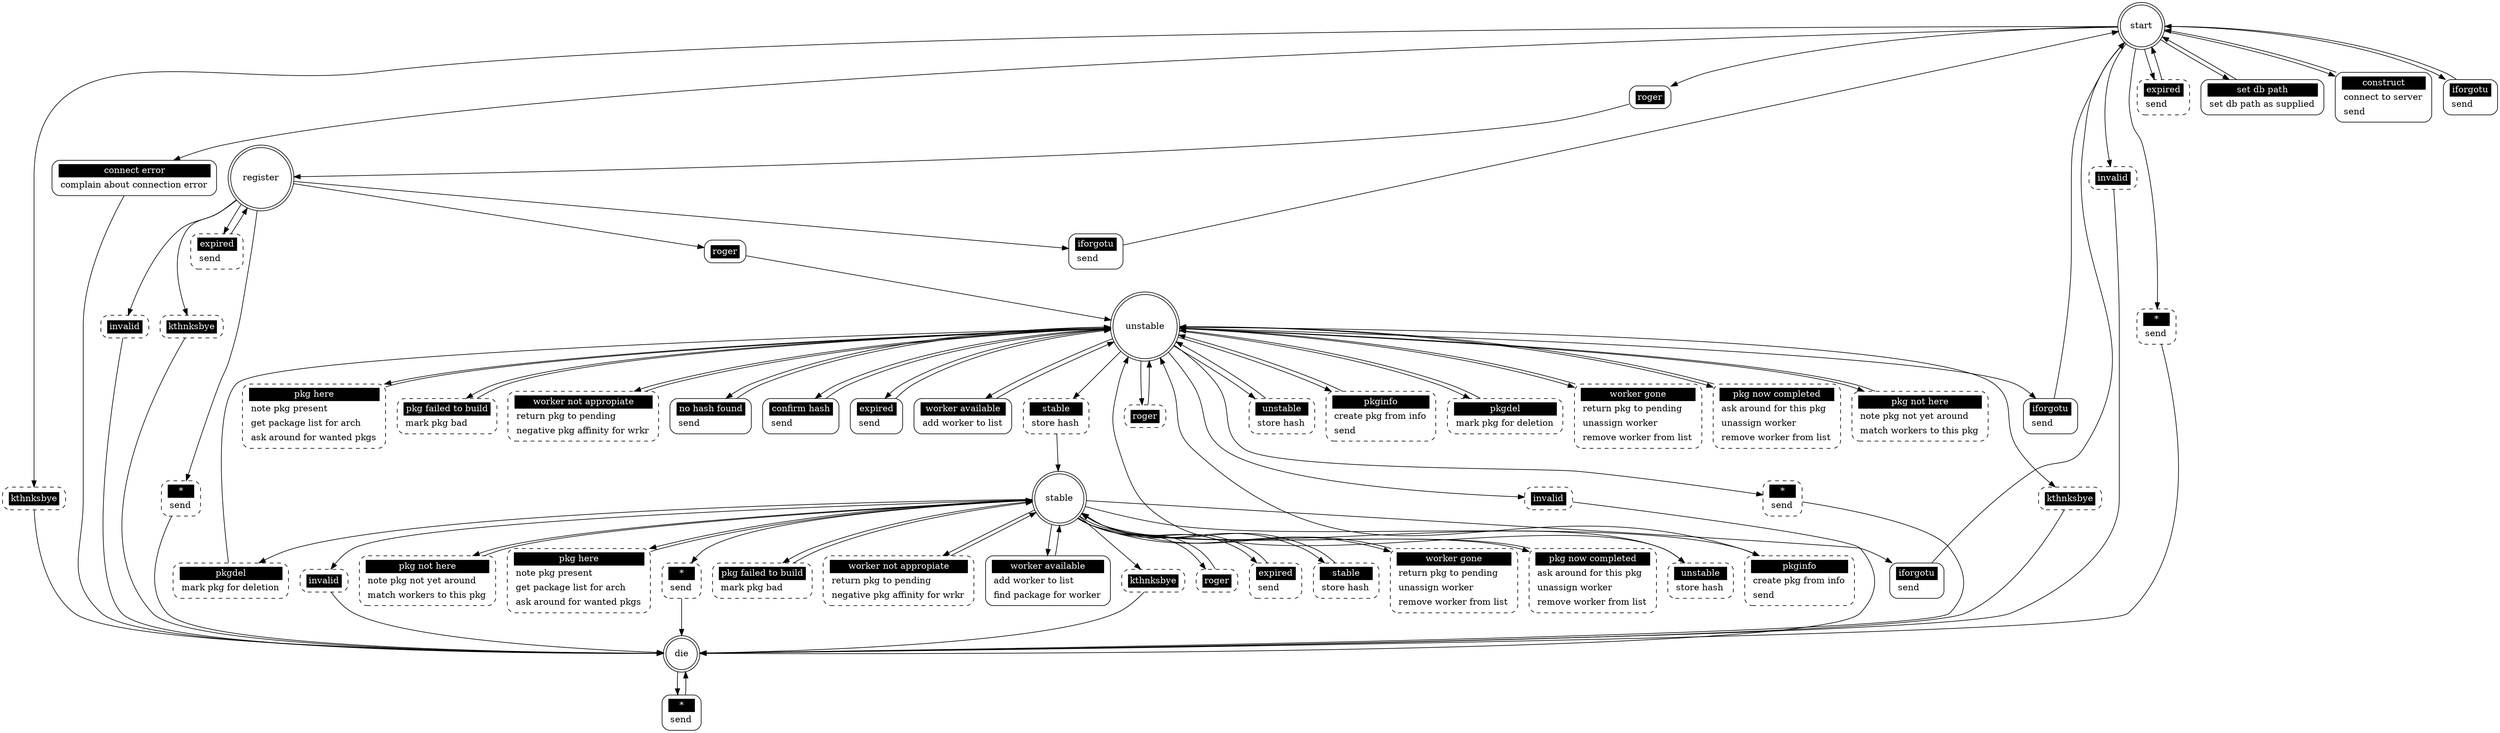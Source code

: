 ## Automatically generated from pkgimport_grapher.xml by gsl
digraph "pkgimport_grapher" {

 "start" [shape = "doublecircle"];
 "start invalid" [shape = "Mrecord" style = dashed label = <<table border="0" cellborder="0" cellpadding="3" bgcolor="white"><tr><td bgcolor="black" align="center" colspan="2"><font color="white">invalid</font></td></tr></table>>];
 "start" -> "start invalid";
 "start invalid" -> "die";
 "start *" [shape = "Mrecord" style = dashed label = <<table border="0" cellborder="0" cellpadding="3" bgcolor="white"><tr><td bgcolor="black" align="center" colspan="2"><font color="white">*</font></td></tr><tr><td align="left" port="r3">send</td></tr></table>>];
 "start" -> "start *";
 "start *" -> "die";
 "start kthnksbye" [shape = "Mrecord" style = dashed label = <<table border="0" cellborder="0" cellpadding="3" bgcolor="white"><tr><td bgcolor="black" align="center" colspan="2"><font color="white">kthnksbye</font></td></tr></table>>];
 "start" -> "start kthnksbye";
 "start kthnksbye" -> "die";
 "start expired" [shape = "Mrecord" style = dashed label = <<table border="0" cellborder="0" cellpadding="3" bgcolor="white"><tr><td bgcolor="black" align="center" colspan="2"><font color="white">expired</font></td></tr><tr><td align="left" port="r3">send</td></tr></table>>];
 "start" -> "start expired";
 "start expired" -> "start";
 "start set db path" [shape = "Mrecord" style = solid label = <<table border="0" cellborder="0" cellpadding="3" bgcolor="white"><tr><td bgcolor="black" align="center" colspan="2"><font color="white">set db path</font></td></tr><tr><td align="left" port="r3">set db path as supplied</td></tr></table>>];
 "start" -> "start set db path";
 "start set db path" -> "start";
 "start construct" [shape = "Mrecord" style = solid label = <<table border="0" cellborder="0" cellpadding="3" bgcolor="white"><tr><td bgcolor="black" align="center" colspan="2"><font color="white">construct</font></td></tr><tr><td align="left" port="r3">connect to server</td></tr><tr><td align="left" port="r3">send</td></tr></table>>];
 "start" -> "start construct";
 "start construct" -> "start";
 "start roger" [shape = "Mrecord" style = solid label = <<table border="0" cellborder="0" cellpadding="3" bgcolor="white"><tr><td bgcolor="black" align="center" colspan="2"><font color="white">roger</font></td></tr></table>>];
 "start" -> "start roger";
 "start roger" -> "register";
 "start connect error" [shape = "Mrecord" style = solid label = <<table border="0" cellborder="0" cellpadding="3" bgcolor="white"><tr><td bgcolor="black" align="center" colspan="2"><font color="white">connect error</font></td></tr><tr><td align="left" port="r3">complain about connection error</td></tr></table>>];
 "start" -> "start connect error";
 "start connect error" -> "die";
 "start iforgotu" [shape = "Mrecord" style = solid label = <<table border="0" cellborder="0" cellpadding="3" bgcolor="white"><tr><td bgcolor="black" align="center" colspan="2"><font color="white">iforgotu</font></td></tr><tr><td align="left" port="r3">send</td></tr></table>>];
 "start" -> "start iforgotu";
 "start iforgotu" -> "start";

 "register" [shape = "doublecircle"];
 "register invalid" [shape = "Mrecord" style = dashed label = <<table border="0" cellborder="0" cellpadding="3" bgcolor="white"><tr><td bgcolor="black" align="center" colspan="2"><font color="white">invalid</font></td></tr></table>>];
 "register" -> "register invalid";
 "register invalid" -> "die";
 "register *" [shape = "Mrecord" style = dashed label = <<table border="0" cellborder="0" cellpadding="3" bgcolor="white"><tr><td bgcolor="black" align="center" colspan="2"><font color="white">*</font></td></tr><tr><td align="left" port="r3">send</td></tr></table>>];
 "register" -> "register *";
 "register *" -> "die";
 "register kthnksbye" [shape = "Mrecord" style = dashed label = <<table border="0" cellborder="0" cellpadding="3" bgcolor="white"><tr><td bgcolor="black" align="center" colspan="2"><font color="white">kthnksbye</font></td></tr></table>>];
 "register" -> "register kthnksbye";
 "register kthnksbye" -> "die";
 "register expired" [shape = "Mrecord" style = dashed label = <<table border="0" cellborder="0" cellpadding="3" bgcolor="white"><tr><td bgcolor="black" align="center" colspan="2"><font color="white">expired</font></td></tr><tr><td align="left" port="r3">send</td></tr></table>>];
 "register" -> "register expired";
 "register expired" -> "register";
 "register roger" [shape = "Mrecord" style = solid label = <<table border="0" cellborder="0" cellpadding="3" bgcolor="white"><tr><td bgcolor="black" align="center" colspan="2"><font color="white">roger</font></td></tr></table>>];
 "register" -> "register roger";
 "register roger" -> "unstable";
 "register iforgotu" [shape = "Mrecord" style = solid label = <<table border="0" cellborder="0" cellpadding="3" bgcolor="white"><tr><td bgcolor="black" align="center" colspan="2"><font color="white">iforgotu</font></td></tr><tr><td align="left" port="r3">send</td></tr></table>>];
 "register" -> "register iforgotu";
 "register iforgotu" -> "start";

 "unstable" [shape = "doublecircle"];
 "unstable invalid" [shape = "Mrecord" style = dashed label = <<table border="0" cellborder="0" cellpadding="3" bgcolor="white"><tr><td bgcolor="black" align="center" colspan="2"><font color="white">invalid</font></td></tr></table>>];
 "unstable" -> "unstable invalid";
 "unstable invalid" -> "die";
 "unstable roger" [shape = "Mrecord" style = dashed label = <<table border="0" cellborder="0" cellpadding="3" bgcolor="white"><tr><td bgcolor="black" align="center" colspan="2"><font color="white">roger</font></td></tr></table>>];
 "unstable" -> "unstable roger";
 "unstable roger" -> "unstable";
 "unstable *" [shape = "Mrecord" style = dashed label = <<table border="0" cellborder="0" cellpadding="3" bgcolor="white"><tr><td bgcolor="black" align="center" colspan="2"><font color="white">*</font></td></tr><tr><td align="left" port="r3">send</td></tr></table>>];
 "unstable" -> "unstable *";
 "unstable *" -> "die";
 "unstable kthnksbye" [shape = "Mrecord" style = dashed label = <<table border="0" cellborder="0" cellpadding="3" bgcolor="white"><tr><td bgcolor="black" align="center" colspan="2"><font color="white">kthnksbye</font></td></tr></table>>];
 "unstable" -> "unstable kthnksbye";
 "unstable kthnksbye" -> "die";
 "unstable stable" [shape = "Mrecord" style = dashed label = <<table border="0" cellborder="0" cellpadding="3" bgcolor="white"><tr><td bgcolor="black" align="center" colspan="2"><font color="white">stable</font></td></tr><tr><td align="left" port="r3">store hash</td></tr></table>>];
 "unstable" -> "unstable stable";
 "unstable stable" -> "stable";
 "unstable unstable" [shape = "Mrecord" style = dashed label = <<table border="0" cellborder="0" cellpadding="3" bgcolor="white"><tr><td bgcolor="black" align="center" colspan="2"><font color="white">unstable</font></td></tr><tr><td align="left" port="r3">store hash</td></tr></table>>];
 "unstable" -> "unstable unstable";
 "unstable unstable" -> "unstable";
 "unstable pkginfo" [shape = "Mrecord" style = dashed label = <<table border="0" cellborder="0" cellpadding="3" bgcolor="white"><tr><td bgcolor="black" align="center" colspan="2"><font color="white">pkginfo</font></td></tr><tr><td align="left" port="r3">create pkg from info</td></tr><tr><td align="left" port="r3">send</td></tr></table>>];
 "unstable" -> "unstable pkginfo";
 "unstable pkginfo" -> "unstable";
 "unstable pkgdel" [shape = "Mrecord" style = dashed label = <<table border="0" cellborder="0" cellpadding="3" bgcolor="white"><tr><td bgcolor="black" align="center" colspan="2"><font color="white">pkgdel</font></td></tr><tr><td align="left" port="r3">mark pkg for deletion</td></tr></table>>];
 "unstable" -> "unstable pkgdel";
 "unstable pkgdel" -> "unstable";
 "unstable worker gone" [shape = "Mrecord" style = dashed label = <<table border="0" cellborder="0" cellpadding="3" bgcolor="white"><tr><td bgcolor="black" align="center" colspan="2"><font color="white">worker gone</font></td></tr><tr><td align="left" port="r3">return pkg to pending</td></tr><tr><td align="left" port="r3">unassign worker</td></tr><tr><td align="left" port="r3">remove worker from list</td></tr></table>>];
 "unstable" -> "unstable worker gone";
 "unstable worker gone" -> "unstable";
 "unstable pkg now completed" [shape = "Mrecord" style = dashed label = <<table border="0" cellborder="0" cellpadding="3" bgcolor="white"><tr><td bgcolor="black" align="center" colspan="2"><font color="white">pkg now completed</font></td></tr><tr><td align="left" port="r3">ask around for this pkg</td></tr><tr><td align="left" port="r3">unassign worker</td></tr><tr><td align="left" port="r3">remove worker from list</td></tr></table>>];
 "unstable" -> "unstable pkg now completed";
 "unstable pkg now completed" -> "unstable";
 "unstable pkg not here" [shape = "Mrecord" style = dashed label = <<table border="0" cellborder="0" cellpadding="3" bgcolor="white"><tr><td bgcolor="black" align="center" colspan="2"><font color="white">pkg not here</font></td></tr><tr><td align="left" port="r3">note pkg not yet around</td></tr><tr><td align="left" port="r3">match workers to this pkg</td></tr></table>>];
 "unstable" -> "unstable pkg not here";
 "unstable pkg not here" -> "unstable";
 "unstable pkg here" [shape = "Mrecord" style = dashed label = <<table border="0" cellborder="0" cellpadding="3" bgcolor="white"><tr><td bgcolor="black" align="center" colspan="2"><font color="white">pkg here</font></td></tr><tr><td align="left" port="r3">note pkg present</td></tr><tr><td align="left" port="r3">get package list for arch</td></tr><tr><td align="left" port="r3">ask around for wanted pkgs</td></tr></table>>];
 "unstable" -> "unstable pkg here";
 "unstable pkg here" -> "unstable";
 "unstable pkg failed to build" [shape = "Mrecord" style = dashed label = <<table border="0" cellborder="0" cellpadding="3" bgcolor="white"><tr><td bgcolor="black" align="center" colspan="2"><font color="white">pkg failed to build</font></td></tr><tr><td align="left" port="r3">mark pkg bad</td></tr></table>>];
 "unstable" -> "unstable pkg failed to build";
 "unstable pkg failed to build" -> "unstable";
 "unstable worker not appropiate" [shape = "Mrecord" style = dashed label = <<table border="0" cellborder="0" cellpadding="3" bgcolor="white"><tr><td bgcolor="black" align="center" colspan="2"><font color="white">worker not appropiate</font></td></tr><tr><td align="left" port="r3">return pkg to pending</td></tr><tr><td align="left" port="r3">negative pkg affinity for wrkr</td></tr></table>>];
 "unstable" -> "unstable worker not appropiate";
 "unstable worker not appropiate" -> "unstable";
 "unstable iforgotu" [shape = "Mrecord" style = solid label = <<table border="0" cellborder="0" cellpadding="3" bgcolor="white"><tr><td bgcolor="black" align="center" colspan="2"><font color="white">iforgotu</font></td></tr><tr><td align="left" port="r3">send</td></tr></table>>];
 "unstable" -> "unstable iforgotu";
 "unstable iforgotu" -> "start";
 "unstable no hash found" [shape = "Mrecord" style = solid label = <<table border="0" cellborder="0" cellpadding="3" bgcolor="white"><tr><td bgcolor="black" align="center" colspan="2"><font color="white">no hash found</font></td></tr><tr><td align="left" port="r3">send</td></tr></table>>];
 "unstable" -> "unstable no hash found";
 "unstable no hash found" -> "unstable";
 "unstable confirm hash" [shape = "Mrecord" style = solid label = <<table border="0" cellborder="0" cellpadding="3" bgcolor="white"><tr><td bgcolor="black" align="center" colspan="2"><font color="white">confirm hash</font></td></tr><tr><td align="left" port="r3">send</td></tr></table>>];
 "unstable" -> "unstable confirm hash";
 "unstable confirm hash" -> "unstable";
 "unstable expired" [shape = "Mrecord" style = solid label = <<table border="0" cellborder="0" cellpadding="3" bgcolor="white"><tr><td bgcolor="black" align="center" colspan="2"><font color="white">expired</font></td></tr><tr><td align="left" port="r3">send</td></tr></table>>];
 "unstable" -> "unstable expired";
 "unstable expired" -> "unstable";
 "unstable worker available" [shape = "Mrecord" style = solid label = <<table border="0" cellborder="0" cellpadding="3" bgcolor="white"><tr><td bgcolor="black" align="center" colspan="2"><font color="white">worker available</font></td></tr><tr><td align="left" port="r3">add worker to list</td></tr></table>>];
 "unstable" -> "unstable worker available";
 "unstable worker available" -> "unstable";

 "stable" [shape = "doublecircle"];
 "stable invalid" [shape = "Mrecord" style = dashed label = <<table border="0" cellborder="0" cellpadding="3" bgcolor="white"><tr><td bgcolor="black" align="center" colspan="2"><font color="white">invalid</font></td></tr></table>>];
 "stable" -> "stable invalid";
 "stable invalid" -> "die";
 "stable roger" [shape = "Mrecord" style = dashed label = <<table border="0" cellborder="0" cellpadding="3" bgcolor="white"><tr><td bgcolor="black" align="center" colspan="2"><font color="white">roger</font></td></tr></table>>];
 "stable" -> "stable roger";
 "stable roger" -> "stable";
 "stable *" [shape = "Mrecord" style = dashed label = <<table border="0" cellborder="0" cellpadding="3" bgcolor="white"><tr><td bgcolor="black" align="center" colspan="2"><font color="white">*</font></td></tr><tr><td align="left" port="r3">send</td></tr></table>>];
 "stable" -> "stable *";
 "stable *" -> "die";
 "stable kthnksbye" [shape = "Mrecord" style = dashed label = <<table border="0" cellborder="0" cellpadding="3" bgcolor="white"><tr><td bgcolor="black" align="center" colspan="2"><font color="white">kthnksbye</font></td></tr></table>>];
 "stable" -> "stable kthnksbye";
 "stable kthnksbye" -> "die";
 "stable expired" [shape = "Mrecord" style = dashed label = <<table border="0" cellborder="0" cellpadding="3" bgcolor="white"><tr><td bgcolor="black" align="center" colspan="2"><font color="white">expired</font></td></tr><tr><td align="left" port="r3">send</td></tr></table>>];
 "stable" -> "stable expired";
 "stable expired" -> "stable";
 "stable stable" [shape = "Mrecord" style = dashed label = <<table border="0" cellborder="0" cellpadding="3" bgcolor="white"><tr><td bgcolor="black" align="center" colspan="2"><font color="white">stable</font></td></tr><tr><td align="left" port="r3">store hash</td></tr></table>>];
 "stable" -> "stable stable";
 "stable stable" -> "stable";
 "stable unstable" [shape = "Mrecord" style = dashed label = <<table border="0" cellborder="0" cellpadding="3" bgcolor="white"><tr><td bgcolor="black" align="center" colspan="2"><font color="white">unstable</font></td></tr><tr><td align="left" port="r3">store hash</td></tr></table>>];
 "stable" -> "stable unstable";
 "stable unstable" -> "unstable";
 "stable pkginfo" [shape = "Mrecord" style = dashed label = <<table border="0" cellborder="0" cellpadding="3" bgcolor="white"><tr><td bgcolor="black" align="center" colspan="2"><font color="white">pkginfo</font></td></tr><tr><td align="left" port="r3">create pkg from info</td></tr><tr><td align="left" port="r3">send</td></tr></table>>];
 "stable" -> "stable pkginfo";
 "stable pkginfo" -> "unstable";
 "stable pkgdel" [shape = "Mrecord" style = dashed label = <<table border="0" cellborder="0" cellpadding="3" bgcolor="white"><tr><td bgcolor="black" align="center" colspan="2"><font color="white">pkgdel</font></td></tr><tr><td align="left" port="r3">mark pkg for deletion</td></tr></table>>];
 "stable" -> "stable pkgdel";
 "stable pkgdel" -> "unstable";
 "stable worker gone" [shape = "Mrecord" style = dashed label = <<table border="0" cellborder="0" cellpadding="3" bgcolor="white"><tr><td bgcolor="black" align="center" colspan="2"><font color="white">worker gone</font></td></tr><tr><td align="left" port="r3">return pkg to pending</td></tr><tr><td align="left" port="r3">unassign worker</td></tr><tr><td align="left" port="r3">remove worker from list</td></tr></table>>];
 "stable" -> "stable worker gone";
 "stable worker gone" -> "stable";
 "stable pkg now completed" [shape = "Mrecord" style = dashed label = <<table border="0" cellborder="0" cellpadding="3" bgcolor="white"><tr><td bgcolor="black" align="center" colspan="2"><font color="white">pkg now completed</font></td></tr><tr><td align="left" port="r3">ask around for this pkg</td></tr><tr><td align="left" port="r3">unassign worker</td></tr><tr><td align="left" port="r3">remove worker from list</td></tr></table>>];
 "stable" -> "stable pkg now completed";
 "stable pkg now completed" -> "stable";
 "stable pkg not here" [shape = "Mrecord" style = dashed label = <<table border="0" cellborder="0" cellpadding="3" bgcolor="white"><tr><td bgcolor="black" align="center" colspan="2"><font color="white">pkg not here</font></td></tr><tr><td align="left" port="r3">note pkg not yet around</td></tr><tr><td align="left" port="r3">match workers to this pkg</td></tr></table>>];
 "stable" -> "stable pkg not here";
 "stable pkg not here" -> "stable";
 "stable pkg here" [shape = "Mrecord" style = dashed label = <<table border="0" cellborder="0" cellpadding="3" bgcolor="white"><tr><td bgcolor="black" align="center" colspan="2"><font color="white">pkg here</font></td></tr><tr><td align="left" port="r3">note pkg present</td></tr><tr><td align="left" port="r3">get package list for arch</td></tr><tr><td align="left" port="r3">ask around for wanted pkgs</td></tr></table>>];
 "stable" -> "stable pkg here";
 "stable pkg here" -> "stable";
 "stable pkg failed to build" [shape = "Mrecord" style = dashed label = <<table border="0" cellborder="0" cellpadding="3" bgcolor="white"><tr><td bgcolor="black" align="center" colspan="2"><font color="white">pkg failed to build</font></td></tr><tr><td align="left" port="r3">mark pkg bad</td></tr></table>>];
 "stable" -> "stable pkg failed to build";
 "stable pkg failed to build" -> "stable";
 "stable worker not appropiate" [shape = "Mrecord" style = dashed label = <<table border="0" cellborder="0" cellpadding="3" bgcolor="white"><tr><td bgcolor="black" align="center" colspan="2"><font color="white">worker not appropiate</font></td></tr><tr><td align="left" port="r3">return pkg to pending</td></tr><tr><td align="left" port="r3">negative pkg affinity for wrkr</td></tr></table>>];
 "stable" -> "stable worker not appropiate";
 "stable worker not appropiate" -> "stable";
 "stable iforgotu" [shape = "Mrecord" style = solid label = <<table border="0" cellborder="0" cellpadding="3" bgcolor="white"><tr><td bgcolor="black" align="center" colspan="2"><font color="white">iforgotu</font></td></tr><tr><td align="left" port="r3">send</td></tr></table>>];
 "stable" -> "stable iforgotu";
 "stable iforgotu" -> "start";
 "stable worker available" [shape = "Mrecord" style = solid label = <<table border="0" cellborder="0" cellpadding="3" bgcolor="white"><tr><td bgcolor="black" align="center" colspan="2"><font color="white">worker available</font></td></tr><tr><td align="left" port="r3">add worker to list</td></tr><tr><td align="left" port="r3">find package for worker</td></tr></table>>];
 "stable" -> "stable worker available";
 "stable worker available" -> "stable";

 "die" [shape = "doublecircle"];
 "die *" [shape = "Mrecord" style = solid label = <<table border="0" cellborder="0" cellpadding="3" bgcolor="white"><tr><td bgcolor="black" align="center" colspan="2"><font color="white">*</font></td></tr><tr><td align="left" port="r3">send</td></tr></table>>];
 "die" -> "die *";
 "die *" -> "die";
}
